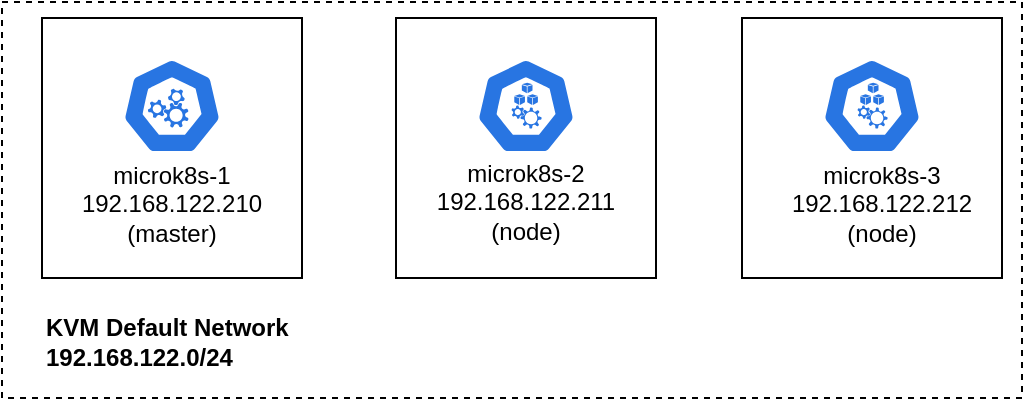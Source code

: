 <mxfile version="14.7.7" type="github">
  <diagram id="h_kEZvT0_YcyKvdCwkHj" name="Page-1">
    <mxGraphModel dx="924" dy="666" grid="1" gridSize="10" guides="1" tooltips="1" connect="1" arrows="1" fold="1" page="1" pageScale="1" pageWidth="850" pageHeight="1100" math="0" shadow="0">
      <root>
        <mxCell id="0" />
        <mxCell id="1" parent="0" />
        <mxCell id="Z65T4Vw5NKFP5OrjWW3G-12" value="" style="whiteSpace=wrap;html=1;aspect=fixed;" parent="1" vertex="1">
          <mxGeometry x="430" y="170" width="130" height="130" as="geometry" />
        </mxCell>
        <mxCell id="Z65T4Vw5NKFP5OrjWW3G-11" value="" style="whiteSpace=wrap;html=1;aspect=fixed;" parent="1" vertex="1">
          <mxGeometry x="257" y="170" width="130" height="130" as="geometry" />
        </mxCell>
        <mxCell id="Z65T4Vw5NKFP5OrjWW3G-10" value="" style="whiteSpace=wrap;html=1;aspect=fixed;" parent="1" vertex="1">
          <mxGeometry x="80" y="170" width="130" height="130" as="geometry" />
        </mxCell>
        <mxCell id="Z65T4Vw5NKFP5OrjWW3G-8" value="" style="rounded=0;whiteSpace=wrap;html=1;dashed=1;fillColor=none;" parent="1" vertex="1">
          <mxGeometry x="60" y="162" width="510" height="198" as="geometry" />
        </mxCell>
        <mxCell id="Z65T4Vw5NKFP5OrjWW3G-1" value="" style="html=1;dashed=0;whitespace=wrap;fillColor=#2875E2;strokeColor=#ffffff;points=[[0.005,0.63,0],[0.1,0.2,0],[0.9,0.2,0],[0.5,0,0],[0.995,0.63,0],[0.72,0.99,0],[0.5,1,0],[0.28,0.99,0]];shape=mxgraph.kubernetes.icon;prIcon=master" parent="1" vertex="1">
          <mxGeometry x="120" y="190" width="50" height="48" as="geometry" />
        </mxCell>
        <mxCell id="Z65T4Vw5NKFP5OrjWW3G-2" value="" style="html=1;dashed=0;whitespace=wrap;fillColor=#2875E2;strokeColor=#ffffff;points=[[0.005,0.63,0],[0.1,0.2,0],[0.9,0.2,0],[0.5,0,0],[0.995,0.63,0],[0.72,0.99,0],[0.5,1,0],[0.28,0.99,0]];shape=mxgraph.kubernetes.icon;prIcon=node" parent="1" vertex="1">
          <mxGeometry x="297" y="190" width="50" height="48" as="geometry" />
        </mxCell>
        <mxCell id="Z65T4Vw5NKFP5OrjWW3G-3" value="" style="html=1;dashed=0;whitespace=wrap;fillColor=#2875E2;strokeColor=#ffffff;points=[[0.005,0.63,0],[0.1,0.2,0],[0.9,0.2,0],[0.5,0,0],[0.995,0.63,0],[0.72,0.99,0],[0.5,1,0],[0.28,0.99,0]];shape=mxgraph.kubernetes.icon;prIcon=node" parent="1" vertex="1">
          <mxGeometry x="470" y="190" width="50" height="48" as="geometry" />
        </mxCell>
        <mxCell id="Z65T4Vw5NKFP5OrjWW3G-4" value="&lt;div align=&quot;center&quot;&gt;microk8s-1&lt;/div&gt;&lt;div align=&quot;center&quot;&gt;192.168.122.210&lt;br&gt;&lt;/div&gt;&lt;div align=&quot;center&quot;&gt;(master)&lt;br&gt;&lt;/div&gt;" style="text;html=1;strokeColor=none;fillColor=none;align=center;verticalAlign=middle;whiteSpace=wrap;rounded=0;" parent="1" vertex="1">
          <mxGeometry x="125" y="253" width="40" height="20" as="geometry" />
        </mxCell>
        <mxCell id="Z65T4Vw5NKFP5OrjWW3G-6" value="&lt;div align=&quot;center&quot;&gt;microk8s-2&lt;/div&gt;&lt;div align=&quot;center&quot;&gt;192.168.122.211&lt;br&gt;&lt;/div&gt;&lt;div align=&quot;center&quot;&gt;(node)&lt;br&gt;&lt;/div&gt;" style="text;html=1;strokeColor=none;fillColor=none;align=center;verticalAlign=middle;whiteSpace=wrap;rounded=0;" parent="1" vertex="1">
          <mxGeometry x="302" y="233" width="40" height="58" as="geometry" />
        </mxCell>
        <mxCell id="Z65T4Vw5NKFP5OrjWW3G-7" value="&lt;div align=&quot;center&quot;&gt;microk8s-3&lt;/div&gt;&lt;div align=&quot;center&quot;&gt;192.168.122.212&lt;br&gt;&lt;/div&gt;&lt;div align=&quot;center&quot;&gt;(node)&lt;br&gt;&lt;/div&gt;" style="text;html=1;strokeColor=none;fillColor=none;align=center;verticalAlign=middle;whiteSpace=wrap;rounded=0;" parent="1" vertex="1">
          <mxGeometry x="480" y="234" width="40" height="58" as="geometry" />
        </mxCell>
        <mxCell id="Z65T4Vw5NKFP5OrjWW3G-15" value="KVM Default Network 192.168.122.0/24" style="text;html=1;strokeColor=none;fillColor=none;align=left;verticalAlign=middle;whiteSpace=wrap;rounded=0;dashed=1;fontStyle=1" parent="1" vertex="1">
          <mxGeometry x="80" y="322" width="200" height="20" as="geometry" />
        </mxCell>
      </root>
    </mxGraphModel>
  </diagram>
</mxfile>
